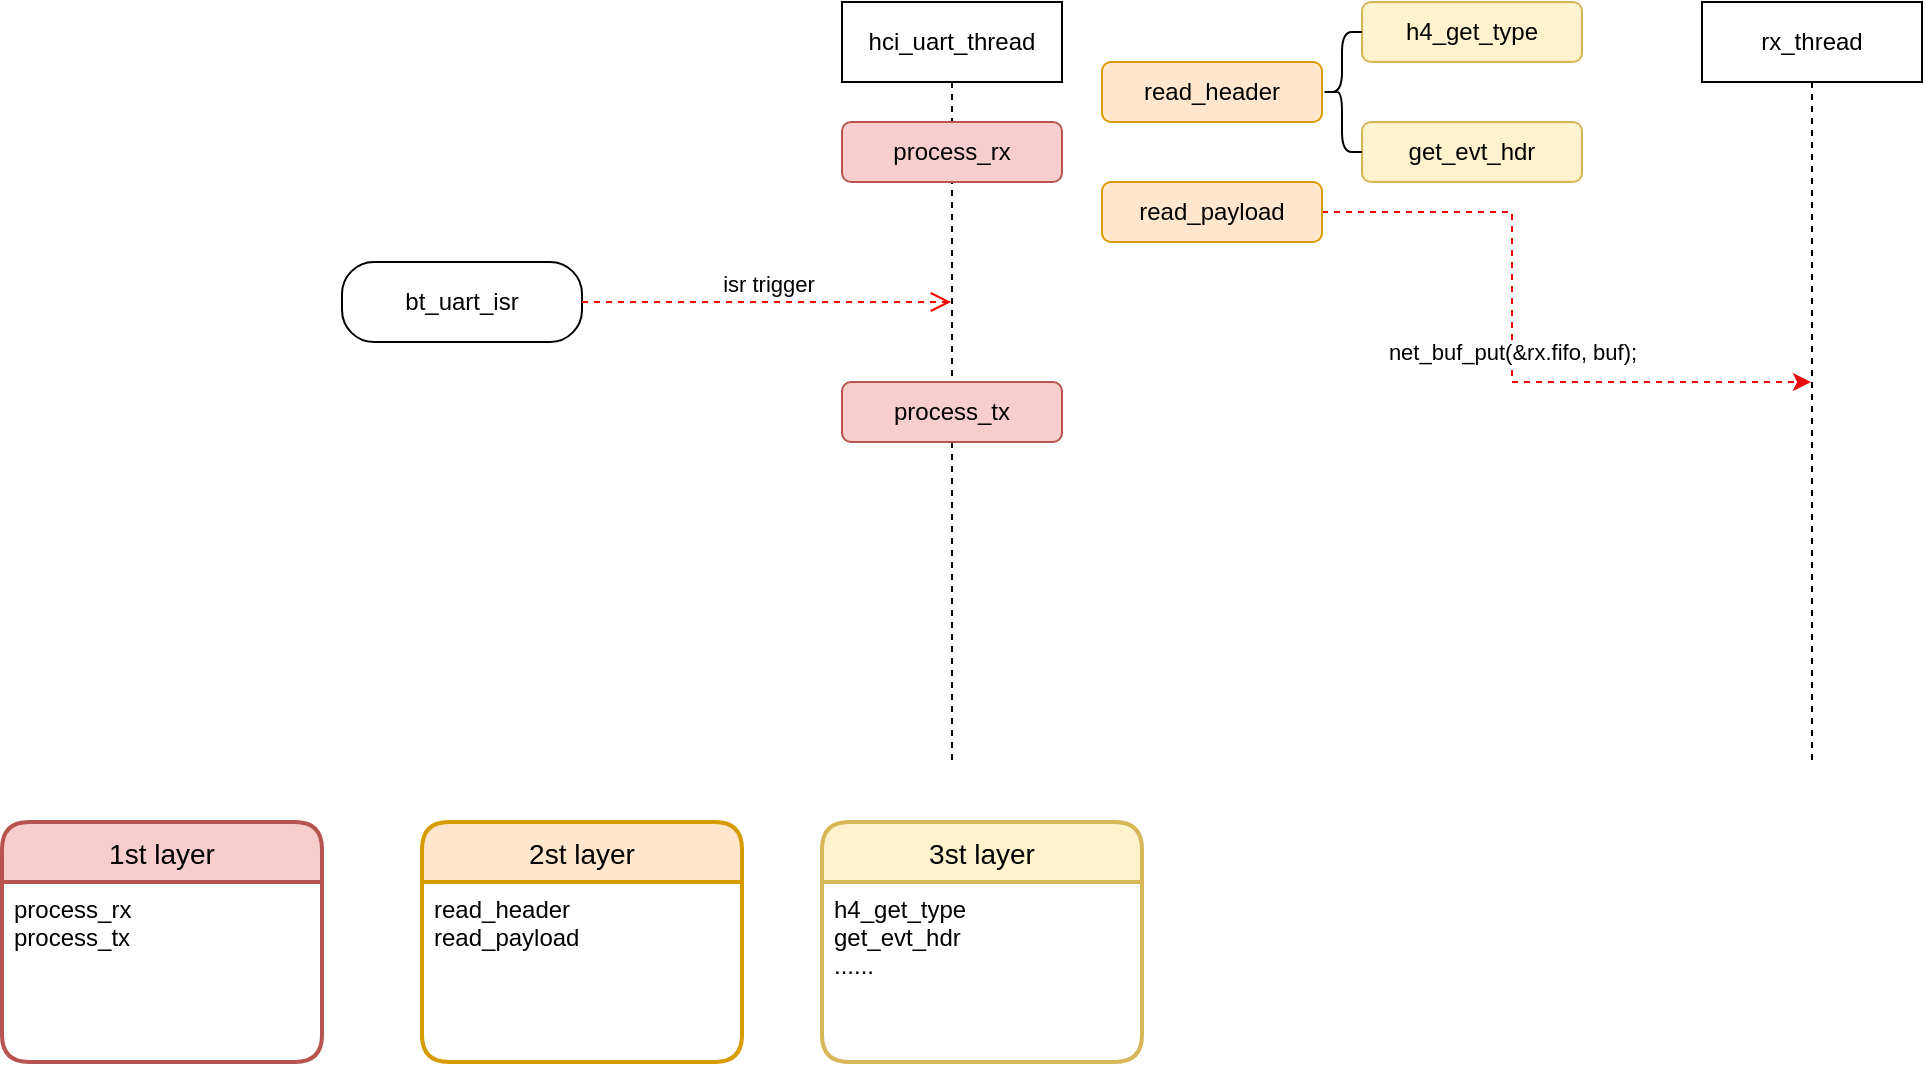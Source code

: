 <mxfile version="20.8.1" type="github">
  <diagram id="nbkbJwbfGIUXgIYEi4R6" name="第 1 页">
    <mxGraphModel dx="1196" dy="668" grid="1" gridSize="10" guides="1" tooltips="1" connect="1" arrows="1" fold="1" page="1" pageScale="1" pageWidth="827" pageHeight="1169" math="0" shadow="0">
      <root>
        <mxCell id="0" />
        <mxCell id="1" parent="0" />
        <mxCell id="rDG2e7MH0CGyO9aV1cPu-1" value="hci_uart_thread" style="shape=umlLifeline;perimeter=lifelinePerimeter;whiteSpace=wrap;html=1;container=1;collapsible=0;recursiveResize=0;outlineConnect=0;" parent="1" vertex="1">
          <mxGeometry x="530" y="50" width="110" height="380" as="geometry" />
        </mxCell>
        <mxCell id="rDG2e7MH0CGyO9aV1cPu-14" value="process_rx" style="rounded=1;whiteSpace=wrap;html=1;fillColor=#f8cecc;strokeColor=#b85450;" parent="rDG2e7MH0CGyO9aV1cPu-1" vertex="1">
          <mxGeometry y="60" width="110" height="30" as="geometry" />
        </mxCell>
        <mxCell id="rDG2e7MH0CGyO9aV1cPu-15" value="process_tx" style="rounded=1;whiteSpace=wrap;html=1;fillColor=#f8cecc;strokeColor=#b85450;" parent="rDG2e7MH0CGyO9aV1cPu-1" vertex="1">
          <mxGeometry y="190" width="110" height="30" as="geometry" />
        </mxCell>
        <mxCell id="rDG2e7MH0CGyO9aV1cPu-3" value="bt_uart_isr" style="rounded=1;whiteSpace=wrap;html=1;arcSize=40;" parent="1" vertex="1">
          <mxGeometry x="280" y="180" width="120" height="40" as="geometry" />
        </mxCell>
        <mxCell id="rDG2e7MH0CGyO9aV1cPu-4" value="isr trigger" style="edgeStyle=orthogonalEdgeStyle;html=1;verticalAlign=bottom;endArrow=open;endSize=8;strokeColor=#ff0000;rounded=0;dashed=1;" parent="1" source="rDG2e7MH0CGyO9aV1cPu-3" target="rDG2e7MH0CGyO9aV1cPu-1" edge="1">
          <mxGeometry relative="1" as="geometry">
            <mxPoint x="270" y="230" as="targetPoint" />
            <Array as="points">
              <mxPoint x="520" y="200" />
              <mxPoint x="520" y="200" />
            </Array>
          </mxGeometry>
        </mxCell>
        <mxCell id="rDG2e7MH0CGyO9aV1cPu-5" value="1st layer" style="swimlane;childLayout=stackLayout;horizontal=1;startSize=30;horizontalStack=0;rounded=1;fontSize=14;fontStyle=0;strokeWidth=2;resizeParent=0;resizeLast=1;shadow=0;dashed=0;align=center;fillColor=#f8cecc;strokeColor=#b85450;" parent="1" vertex="1">
          <mxGeometry x="110" y="460" width="160" height="120" as="geometry" />
        </mxCell>
        <mxCell id="rDG2e7MH0CGyO9aV1cPu-6" value="process_rx&#xa;process_tx" style="align=left;strokeColor=none;fillColor=none;spacingLeft=4;fontSize=12;verticalAlign=top;resizable=0;rotatable=0;part=1;" parent="rDG2e7MH0CGyO9aV1cPu-5" vertex="1">
          <mxGeometry y="30" width="160" height="90" as="geometry" />
        </mxCell>
        <mxCell id="rDG2e7MH0CGyO9aV1cPu-9" value="3st layer" style="swimlane;childLayout=stackLayout;horizontal=1;startSize=30;horizontalStack=0;rounded=1;fontSize=14;fontStyle=0;strokeWidth=2;resizeParent=0;resizeLast=1;shadow=0;dashed=0;align=center;fillColor=#fff2cc;strokeColor=#d6b656;" parent="1" vertex="1">
          <mxGeometry x="520" y="460" width="160" height="120" as="geometry" />
        </mxCell>
        <mxCell id="rDG2e7MH0CGyO9aV1cPu-10" value="h4_get_type&#xa;get_evt_hdr&#xa;......" style="align=left;strokeColor=none;fillColor=none;spacingLeft=4;fontSize=12;verticalAlign=top;resizable=0;rotatable=0;part=1;" parent="rDG2e7MH0CGyO9aV1cPu-9" vertex="1">
          <mxGeometry y="30" width="160" height="90" as="geometry" />
        </mxCell>
        <mxCell id="rDG2e7MH0CGyO9aV1cPu-11" value="2st layer" style="swimlane;childLayout=stackLayout;horizontal=1;startSize=30;horizontalStack=0;rounded=1;fontSize=14;fontStyle=0;strokeWidth=2;resizeParent=0;resizeLast=1;shadow=0;dashed=0;align=center;fillColor=#ffe6cc;strokeColor=#d79b00;" parent="1" vertex="1">
          <mxGeometry x="320" y="460" width="160" height="120" as="geometry" />
        </mxCell>
        <mxCell id="rDG2e7MH0CGyO9aV1cPu-12" value="read_header&#xa;read_payload&#xa;" style="align=left;strokeColor=none;fillColor=none;spacingLeft=4;fontSize=12;verticalAlign=top;resizable=0;rotatable=0;part=1;" parent="rDG2e7MH0CGyO9aV1cPu-11" vertex="1">
          <mxGeometry y="30" width="160" height="90" as="geometry" />
        </mxCell>
        <mxCell id="rDG2e7MH0CGyO9aV1cPu-17" value="&lt;span style=&quot;text-align: left;&quot;&gt;read_header&lt;/span&gt;" style="rounded=1;whiteSpace=wrap;html=1;fillColor=#ffe6cc;strokeColor=#d79b00;" parent="1" vertex="1">
          <mxGeometry x="660" y="80" width="110" height="30" as="geometry" />
        </mxCell>
        <mxCell id="KX0vqau02GDh_T3XhwHs-4" value="net_buf_put(&amp;rx.fifo, buf);" style="edgeStyle=orthogonalEdgeStyle;rounded=0;orthogonalLoop=1;jettySize=auto;html=1;labelBorderColor=none;strokeColor=#ec0909;startArrow=none;startFill=0;endArrow=classic;endFill=1;dashed=1;" edge="1" parent="1" source="rDG2e7MH0CGyO9aV1cPu-19" target="KX0vqau02GDh_T3XhwHs-1">
          <mxGeometry relative="1" as="geometry" />
        </mxCell>
        <mxCell id="rDG2e7MH0CGyO9aV1cPu-19" value="&lt;span style=&quot;text-align: left;&quot;&gt;read_payload&lt;/span&gt;" style="rounded=1;whiteSpace=wrap;html=1;fillColor=#ffe6cc;strokeColor=#d79b00;" parent="1" vertex="1">
          <mxGeometry x="660" y="140" width="110" height="30" as="geometry" />
        </mxCell>
        <mxCell id="rDG2e7MH0CGyO9aV1cPu-21" value="&lt;span style=&quot;text-align: left;&quot;&gt;h4_get_type&lt;/span&gt;" style="rounded=1;whiteSpace=wrap;html=1;fillColor=#fff2cc;strokeColor=#d6b656;" parent="1" vertex="1">
          <mxGeometry x="790" y="50" width="110" height="30" as="geometry" />
        </mxCell>
        <mxCell id="rDG2e7MH0CGyO9aV1cPu-22" value="&lt;span style=&quot;text-align: left;&quot;&gt;get_evt_hdr&lt;/span&gt;" style="rounded=1;whiteSpace=wrap;html=1;fillColor=#fff2cc;strokeColor=#d6b656;" parent="1" vertex="1">
          <mxGeometry x="790" y="110" width="110" height="30" as="geometry" />
        </mxCell>
        <mxCell id="rDG2e7MH0CGyO9aV1cPu-24" value="" style="shape=curlyBracket;whiteSpace=wrap;html=1;rounded=1;labelPosition=left;verticalLabelPosition=middle;align=right;verticalAlign=middle;fillColor=#FFFFF3;" parent="1" vertex="1">
          <mxGeometry x="770" y="65" width="20" height="60" as="geometry" />
        </mxCell>
        <mxCell id="KX0vqau02GDh_T3XhwHs-1" value="rx_thread" style="shape=umlLifeline;perimeter=lifelinePerimeter;whiteSpace=wrap;html=1;container=1;collapsible=0;recursiveResize=0;outlineConnect=0;" vertex="1" parent="1">
          <mxGeometry x="960" y="50" width="110" height="380" as="geometry" />
        </mxCell>
      </root>
    </mxGraphModel>
  </diagram>
</mxfile>
